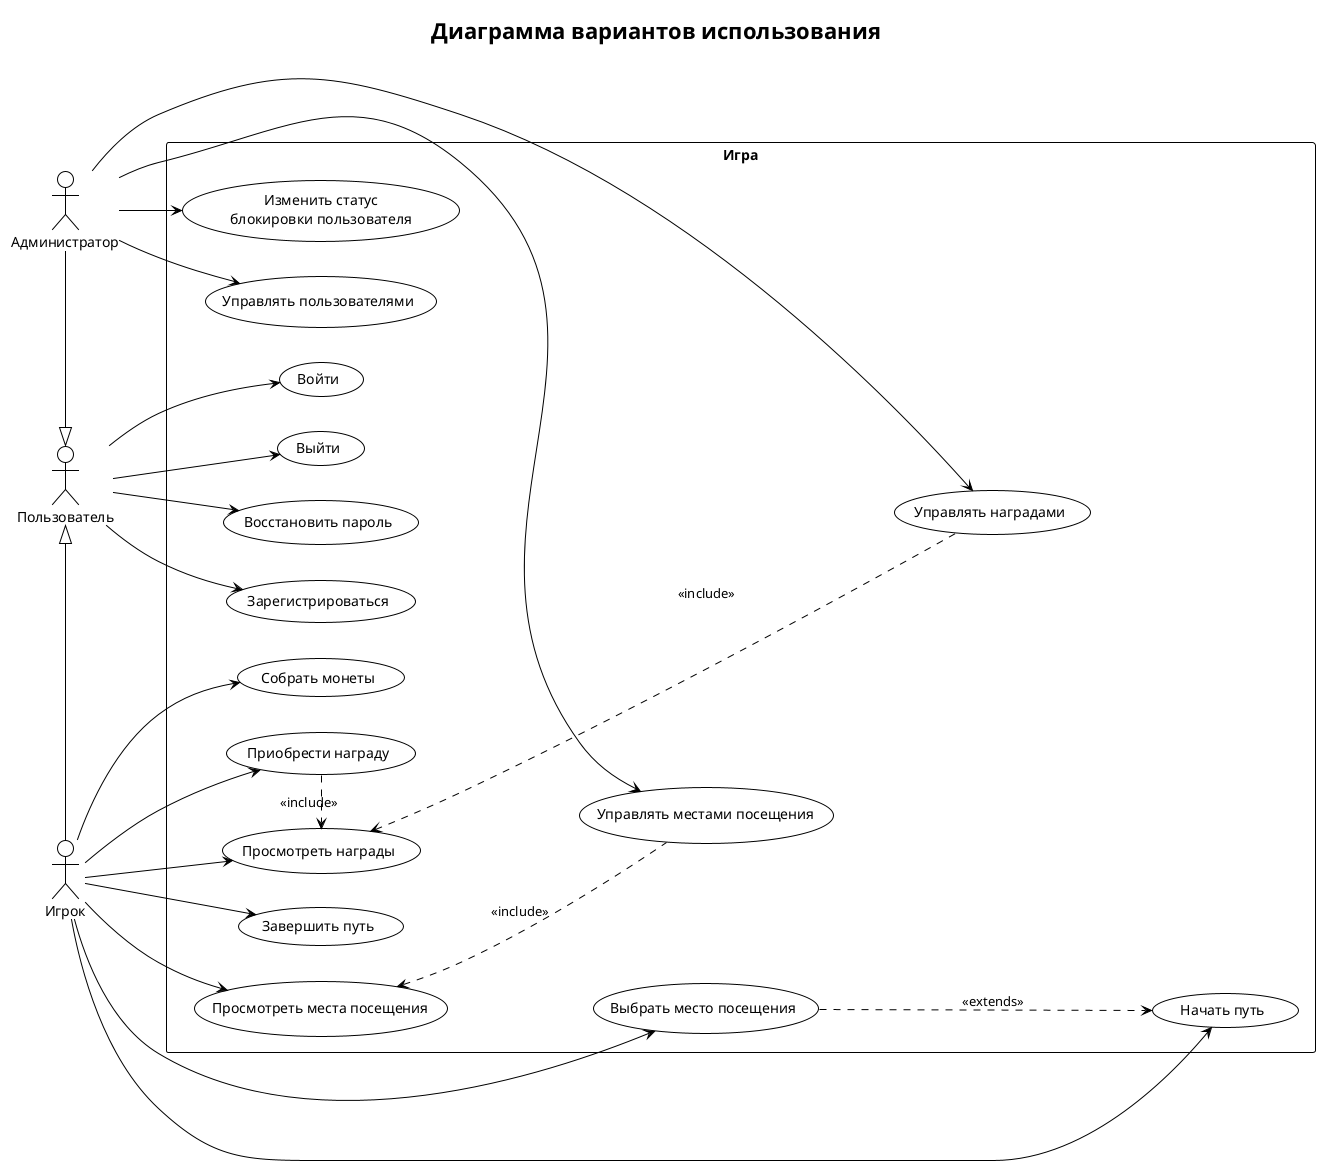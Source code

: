 @startuml
left to right direction
!theme plain
title Диаграмма вариантов использования

<style>
    .abstract {
        FontStyle italic
    }
</style>

:Пользователь: as user
:Администратор: as admin
:Игрок: as player

user <|-left- admin
user <|-right- player

rectangle "Игра" {
    (Войти) as sign_in
    (Зарегистрироваться) as sign_up
    (Выйти) as logout
    (Восстановить пароль) as restore_password

    (Управлять пользователями) as manage_users
    (Изменить статус\nблокировки пользователя) as set_block_status

    (Начать путь) as start_path
    (Завершить путь) as end_path
    (Выбрать место посещения) as select_place
    (Просмотреть места посещения) as view_places
    (Управлять местами посещения) as manage_places
    (Управлять местами посещения) as manage_places

    (Просмотреть награды) as view_rewards
    (Приобрести награду) as buy_reward
    (Управлять наградами) as manage_rewards

    (Собрать монеты) as collect_coins

    user --> sign_in
    user --> sign_up
    user --> logout
    user --> restore_password

    admin --> manage_users
    admin --> set_block_status
    admin --> manage_rewards
    admin --> manage_places

    player --> start_path
    player --> end_path
    player --> collect_coins
    player --> view_rewards
    player --> buy_reward
    player --> select_place
    player --> view_places

    view_places <.. manage_places : <<include>>

    view_rewards <... manage_rewards : <<include>>
    view_rewards <.left. buy_reward : <<include>>

    select_place ...> start_path : <<extends>>

    view_places --[hidden]> select_place
    sign_up -[hidden]> sign_in
}
@enduml